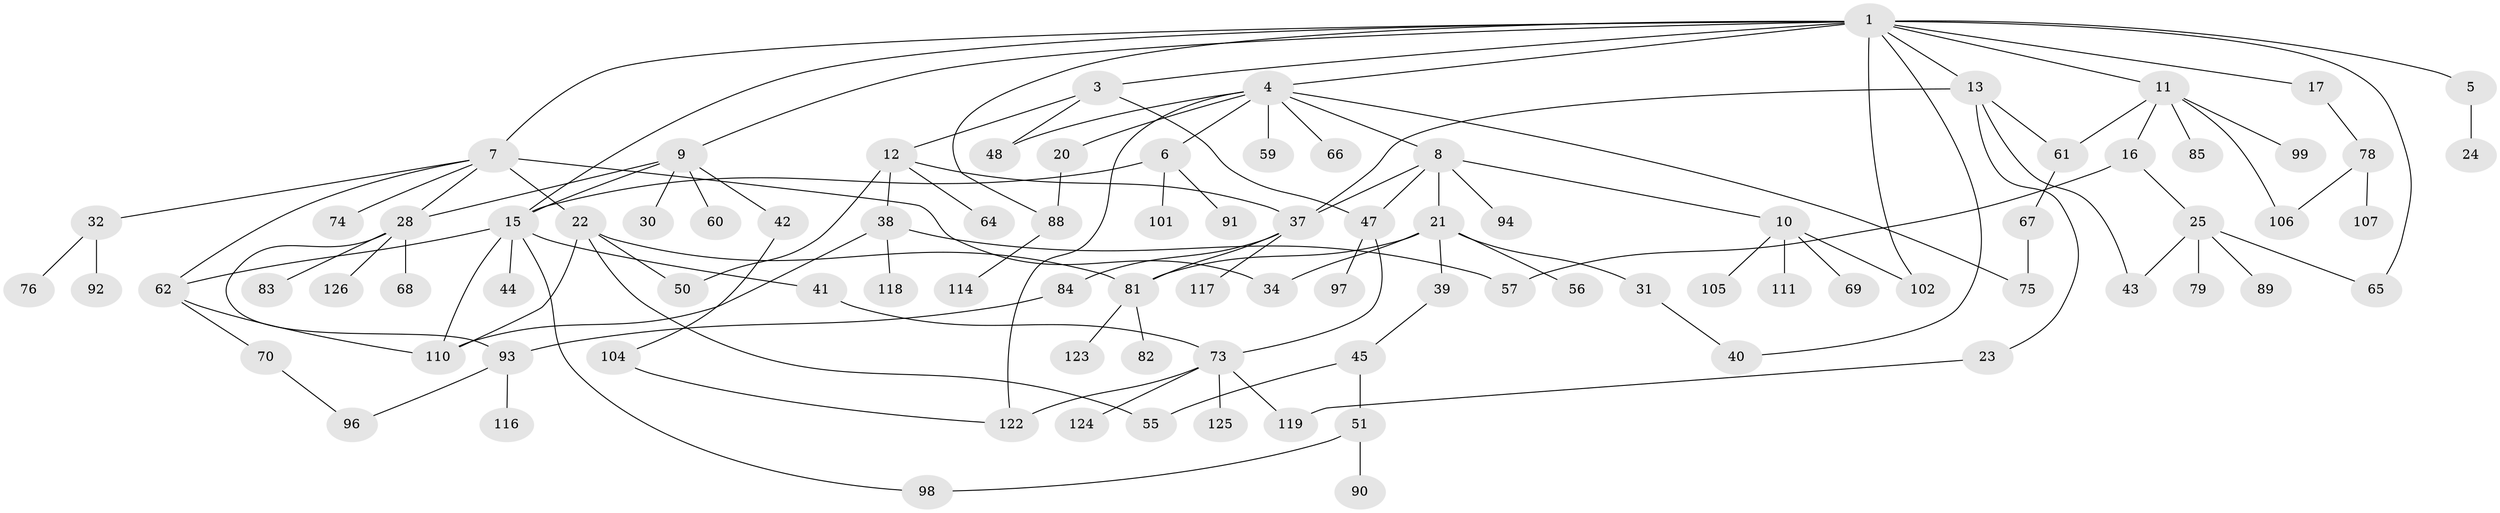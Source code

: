// original degree distribution, {11: 0.007633587786259542, 4: 0.1297709923664122, 7: 0.015267175572519083, 2: 0.32061068702290074, 6: 0.04580152671755725, 5: 0.030534351145038167, 3: 0.1297709923664122, 1: 0.32061068702290074}
// Generated by graph-tools (version 1.1) at 2025/41/03/06/25 10:41:29]
// undirected, 93 vertices, 124 edges
graph export_dot {
graph [start="1"]
  node [color=gray90,style=filled];
  1 [super="+2"];
  3 [super="+35"];
  4 [super="+54"];
  5;
  6 [super="+53"];
  7 [super="+58"];
  8 [super="+33"];
  9 [super="+19"];
  10 [super="+113"];
  11 [super="+14"];
  12 [super="+26"];
  13 [super="+36"];
  15 [super="+27"];
  16;
  17 [super="+18"];
  20 [super="+121"];
  21;
  22 [super="+127"];
  23 [super="+87"];
  24 [super="+29"];
  25 [super="+115"];
  28 [super="+72"];
  30;
  31 [super="+120"];
  32 [super="+46"];
  34 [super="+130"];
  37 [super="+63"];
  38 [super="+71"];
  39;
  40 [super="+49"];
  41;
  42;
  43;
  44;
  45;
  47 [super="+77"];
  48 [super="+103"];
  50;
  51 [super="+52"];
  55 [super="+86"];
  56;
  57;
  59;
  60;
  61 [super="+80"];
  62;
  64;
  65;
  66;
  67;
  68;
  69;
  70;
  73 [super="+95"];
  74;
  75;
  76;
  78;
  79;
  81 [super="+100"];
  82;
  83;
  84;
  85;
  88 [super="+108"];
  89;
  90;
  91;
  92;
  93 [super="+109"];
  94;
  96;
  97;
  98 [super="+112"];
  99;
  101;
  102;
  104;
  105;
  106;
  107;
  110 [super="+129"];
  111;
  114;
  116;
  117;
  118;
  119 [super="+128"];
  122 [super="+131"];
  123;
  124;
  125;
  126;
  1 -- 3;
  1 -- 5;
  1 -- 7;
  1 -- 11;
  1 -- 13;
  1 -- 15;
  1 -- 17;
  1 -- 65;
  1 -- 102;
  1 -- 88;
  1 -- 40;
  1 -- 4;
  1 -- 9;
  3 -- 12;
  3 -- 48;
  3 -- 47;
  4 -- 6;
  4 -- 8;
  4 -- 20;
  4 -- 59;
  4 -- 75;
  4 -- 48;
  4 -- 66;
  4 -- 122;
  5 -- 24;
  6 -- 91;
  6 -- 101;
  6 -- 15;
  7 -- 22 [weight=2];
  7 -- 32;
  7 -- 74;
  7 -- 28;
  7 -- 62;
  7 -- 34;
  8 -- 10;
  8 -- 21;
  8 -- 94;
  8 -- 37;
  8 -- 47;
  9 -- 30;
  9 -- 60;
  9 -- 15;
  9 -- 42;
  9 -- 28;
  10 -- 69;
  10 -- 105;
  10 -- 111;
  10 -- 102;
  11 -- 16;
  11 -- 99;
  11 -- 61;
  11 -- 106;
  11 -- 85;
  12 -- 50;
  12 -- 64;
  12 -- 37;
  12 -- 38;
  13 -- 23;
  13 -- 43;
  13 -- 61;
  13 -- 37;
  15 -- 41;
  15 -- 62;
  15 -- 98;
  15 -- 44;
  15 -- 110;
  16 -- 25;
  16 -- 57;
  17 -- 78;
  20 -- 88;
  21 -- 31;
  21 -- 34;
  21 -- 39;
  21 -- 56;
  21 -- 81;
  22 -- 55;
  22 -- 81;
  22 -- 50;
  22 -- 110;
  23 -- 119;
  25 -- 43;
  25 -- 79;
  25 -- 89;
  25 -- 65;
  28 -- 68;
  28 -- 83;
  28 -- 126;
  28 -- 93;
  31 -- 40;
  32 -- 76;
  32 -- 92;
  37 -- 84;
  37 -- 117;
  37 -- 81;
  38 -- 118;
  38 -- 110;
  38 -- 57;
  39 -- 45;
  41 -- 73;
  42 -- 104;
  45 -- 51;
  45 -- 55;
  47 -- 73;
  47 -- 97;
  51 -- 90;
  51 -- 98;
  61 -- 67;
  62 -- 70;
  62 -- 110;
  67 -- 75;
  70 -- 96;
  73 -- 122;
  73 -- 125;
  73 -- 119;
  73 -- 124;
  78 -- 106;
  78 -- 107;
  81 -- 82;
  81 -- 123;
  84 -- 93;
  88 -- 114;
  93 -- 96;
  93 -- 116;
  104 -- 122;
}
